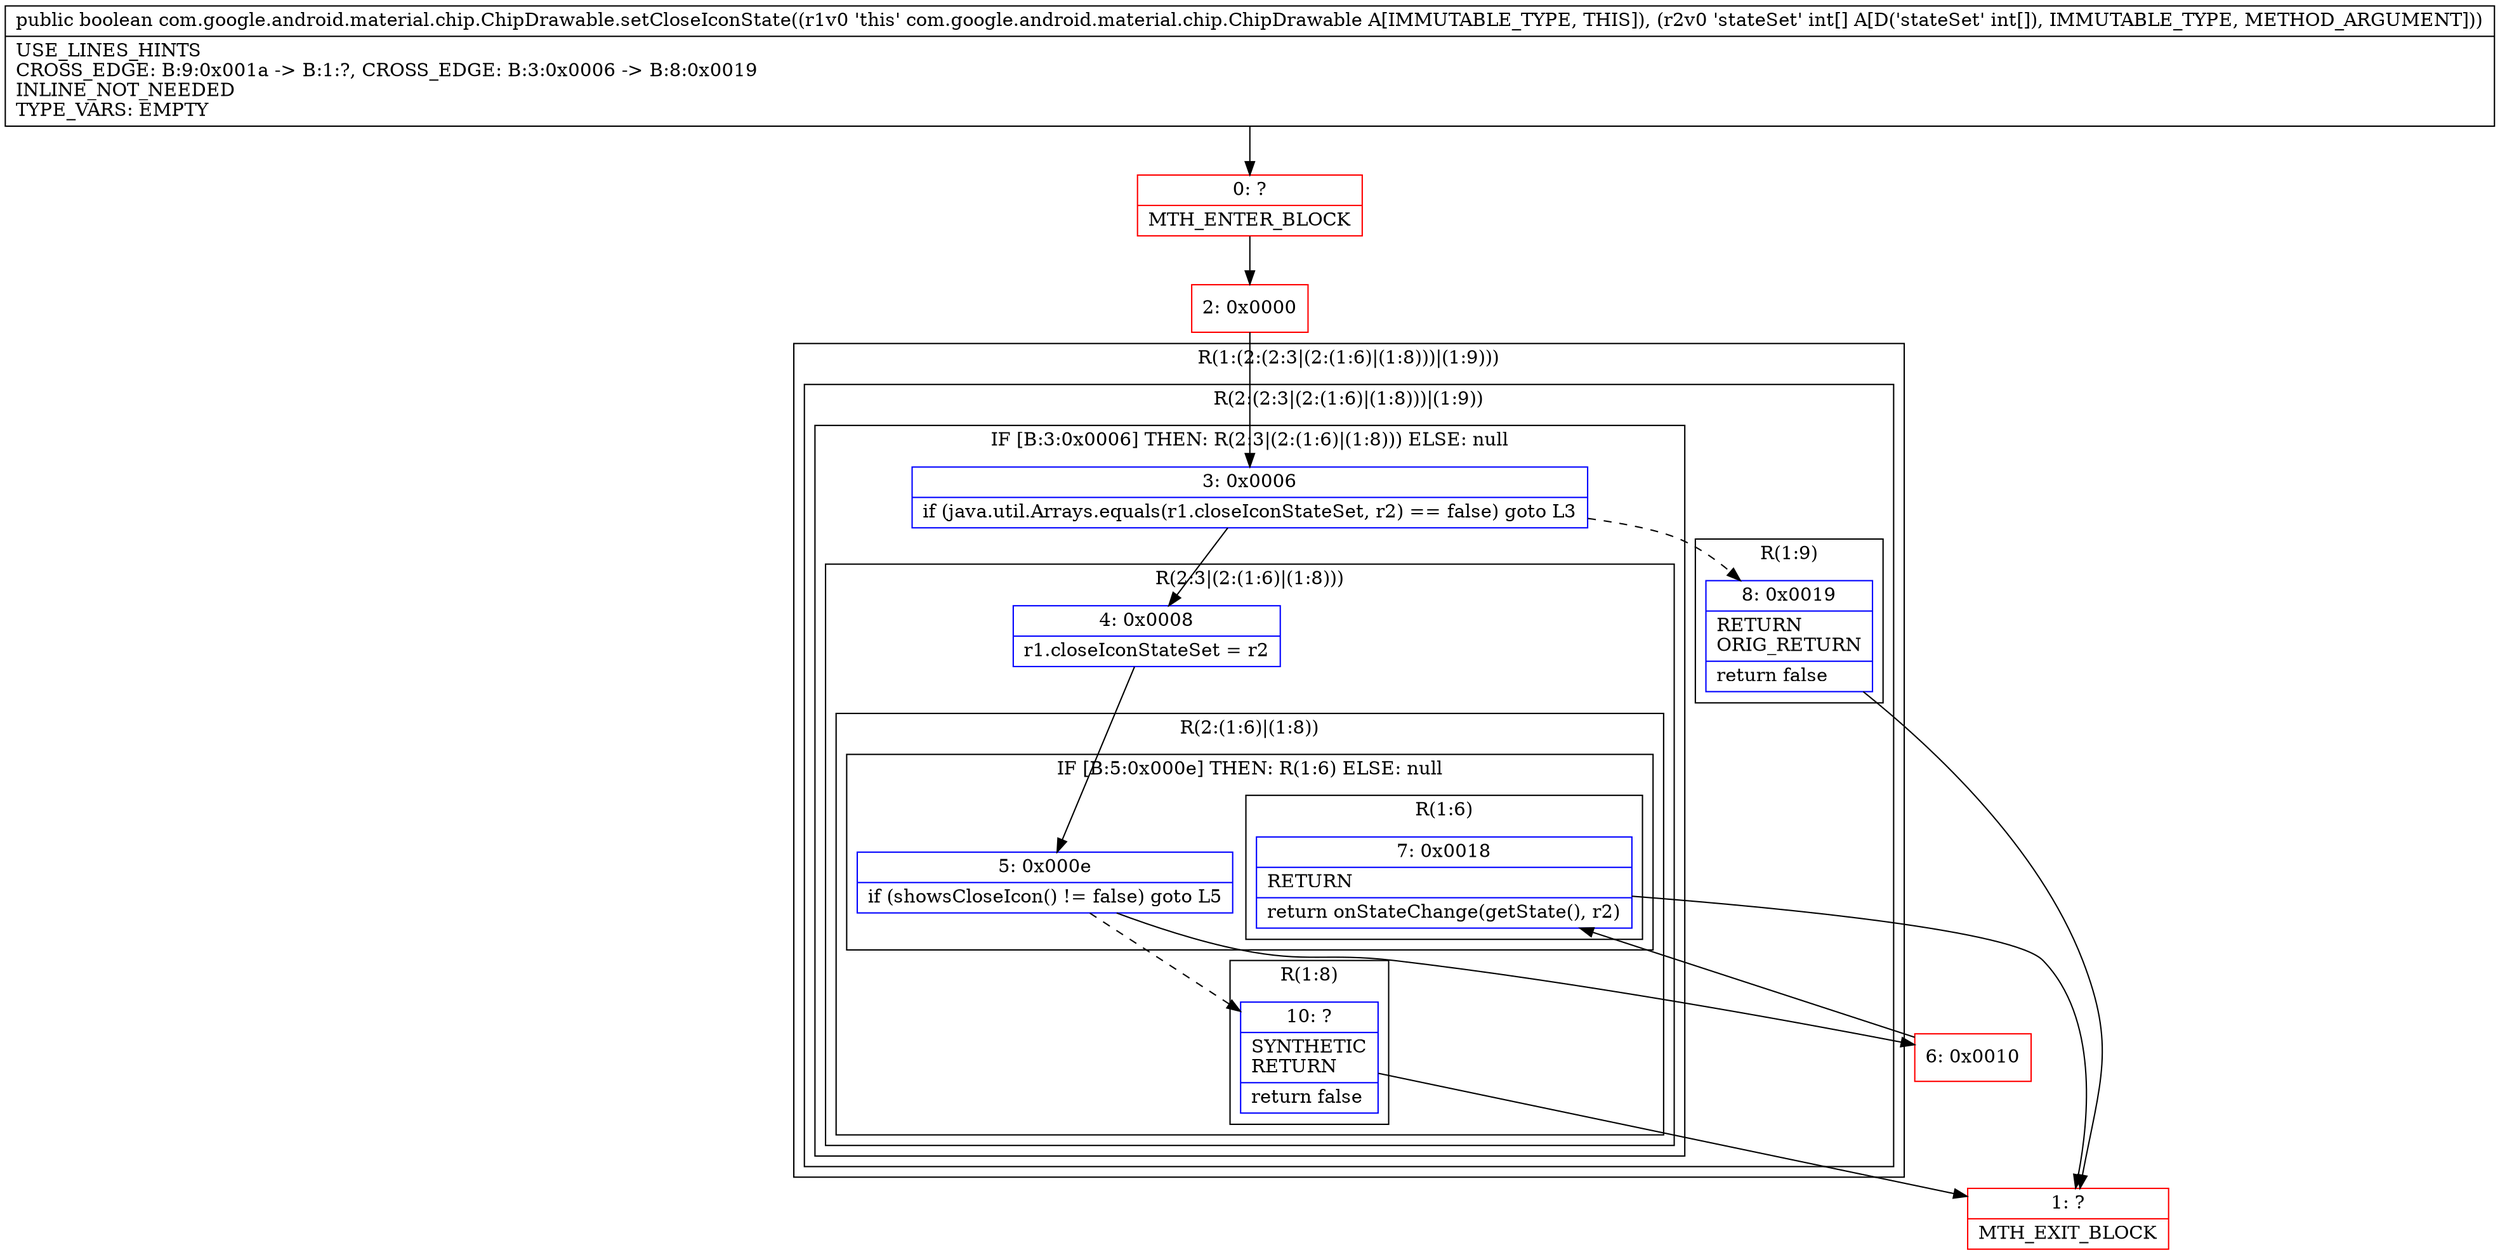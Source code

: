 digraph "CFG forcom.google.android.material.chip.ChipDrawable.setCloseIconState([I)Z" {
subgraph cluster_Region_542418186 {
label = "R(1:(2:(2:3|(2:(1:6)|(1:8)))|(1:9)))";
node [shape=record,color=blue];
subgraph cluster_Region_351597944 {
label = "R(2:(2:3|(2:(1:6)|(1:8)))|(1:9))";
node [shape=record,color=blue];
subgraph cluster_IfRegion_1060600940 {
label = "IF [B:3:0x0006] THEN: R(2:3|(2:(1:6)|(1:8))) ELSE: null";
node [shape=record,color=blue];
Node_3 [shape=record,label="{3\:\ 0x0006|if (java.util.Arrays.equals(r1.closeIconStateSet, r2) == false) goto L3\l}"];
subgraph cluster_Region_1179033006 {
label = "R(2:3|(2:(1:6)|(1:8)))";
node [shape=record,color=blue];
Node_4 [shape=record,label="{4\:\ 0x0008|r1.closeIconStateSet = r2\l}"];
subgraph cluster_Region_1136598169 {
label = "R(2:(1:6)|(1:8))";
node [shape=record,color=blue];
subgraph cluster_IfRegion_1884516003 {
label = "IF [B:5:0x000e] THEN: R(1:6) ELSE: null";
node [shape=record,color=blue];
Node_5 [shape=record,label="{5\:\ 0x000e|if (showsCloseIcon() != false) goto L5\l}"];
subgraph cluster_Region_1954785497 {
label = "R(1:6)";
node [shape=record,color=blue];
Node_7 [shape=record,label="{7\:\ 0x0018|RETURN\l|return onStateChange(getState(), r2)\l}"];
}
}
subgraph cluster_Region_106618890 {
label = "R(1:8)";
node [shape=record,color=blue];
Node_10 [shape=record,label="{10\:\ ?|SYNTHETIC\lRETURN\l|return false\l}"];
}
}
}
}
subgraph cluster_Region_1027239820 {
label = "R(1:9)";
node [shape=record,color=blue];
Node_8 [shape=record,label="{8\:\ 0x0019|RETURN\lORIG_RETURN\l|return false\l}"];
}
}
}
Node_0 [shape=record,color=red,label="{0\:\ ?|MTH_ENTER_BLOCK\l}"];
Node_2 [shape=record,color=red,label="{2\:\ 0x0000}"];
Node_6 [shape=record,color=red,label="{6\:\ 0x0010}"];
Node_1 [shape=record,color=red,label="{1\:\ ?|MTH_EXIT_BLOCK\l}"];
MethodNode[shape=record,label="{public boolean com.google.android.material.chip.ChipDrawable.setCloseIconState((r1v0 'this' com.google.android.material.chip.ChipDrawable A[IMMUTABLE_TYPE, THIS]), (r2v0 'stateSet' int[] A[D('stateSet' int[]), IMMUTABLE_TYPE, METHOD_ARGUMENT]))  | USE_LINES_HINTS\lCROSS_EDGE: B:9:0x001a \-\> B:1:?, CROSS_EDGE: B:3:0x0006 \-\> B:8:0x0019\lINLINE_NOT_NEEDED\lTYPE_VARS: EMPTY\l}"];
MethodNode -> Node_0;Node_3 -> Node_4;
Node_3 -> Node_8[style=dashed];
Node_4 -> Node_5;
Node_5 -> Node_6;
Node_5 -> Node_10[style=dashed];
Node_7 -> Node_1;
Node_10 -> Node_1;
Node_8 -> Node_1;
Node_0 -> Node_2;
Node_2 -> Node_3;
Node_6 -> Node_7;
}

